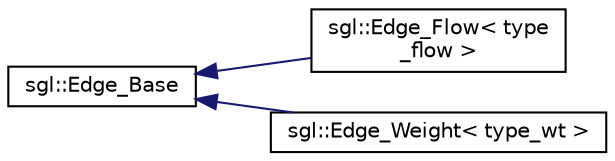 digraph "Graphical Class Hierarchy"
{
  edge [fontname="Helvetica",fontsize="10",labelfontname="Helvetica",labelfontsize="10"];
  node [fontname="Helvetica",fontsize="10",shape=record];
  rankdir="LR";
  Node1 [label="sgl::Edge_Base",height=0.2,width=0.4,color="black", fillcolor="white", style="filled",URL="$classsgl_1_1_edge___base.html"];
  Node1 -> Node2 [dir="back",color="midnightblue",fontsize="10",style="solid",fontname="Helvetica"];
  Node2 [label="sgl::Edge_Flow\< type\l_flow \>",height=0.2,width=0.4,color="black", fillcolor="white", style="filled",URL="$classsgl_1_1_edge___flow.html"];
  Node1 -> Node3 [dir="back",color="midnightblue",fontsize="10",style="solid",fontname="Helvetica"];
  Node3 [label="sgl::Edge_Weight\< type_wt \>",height=0.2,width=0.4,color="black", fillcolor="white", style="filled",URL="$classsgl_1_1_edge___weight.html"];
}
